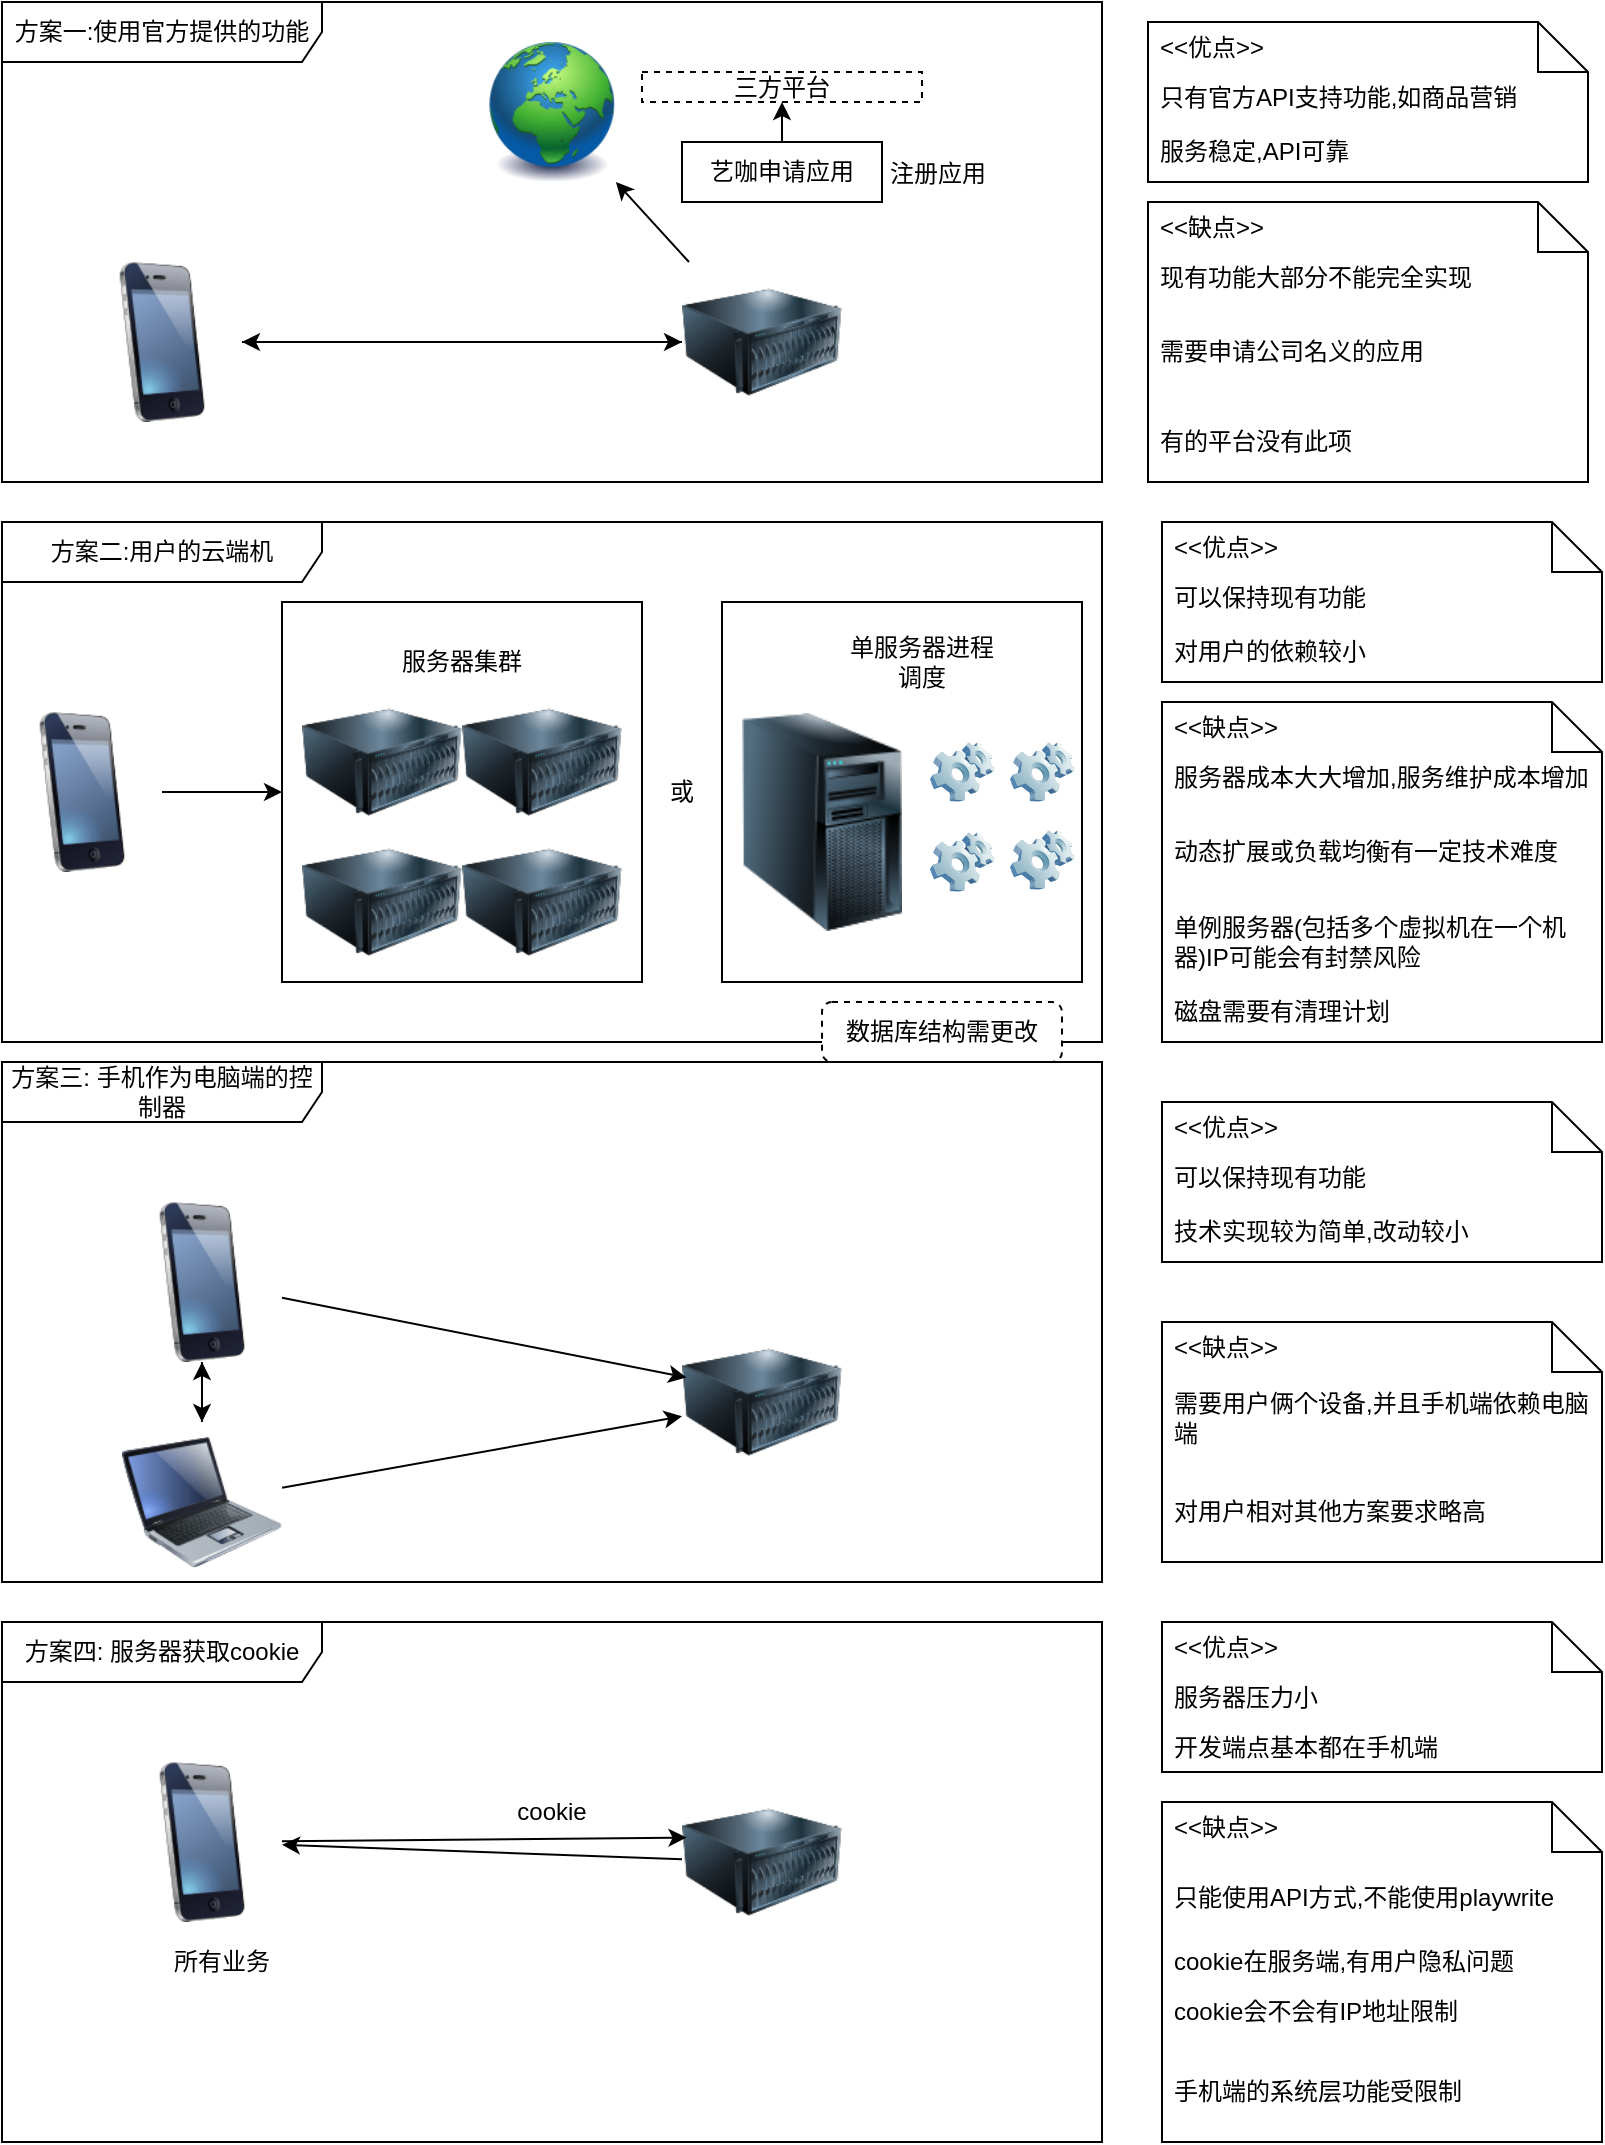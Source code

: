 <mxfile>
    <diagram id="vgJGdJTPr_Vq3iFxMCnF" name="第 1 页">
        <mxGraphModel dx="1421" dy="895" grid="1" gridSize="10" guides="1" tooltips="1" connect="1" arrows="1" fold="1" page="1" pageScale="1" pageWidth="1654" pageHeight="1169" math="0" shadow="0">
            <root>
                <mxCell id="0"/>
                <mxCell id="1" parent="0"/>
                <mxCell id="2" value="方案一:使用官方提供的功能" style="shape=umlFrame;whiteSpace=wrap;html=1;pointerEvents=0;recursiveResize=0;container=1;collapsible=0;width=160;" parent="1" vertex="1">
                    <mxGeometry x="17" y="10" width="550" height="240" as="geometry"/>
                </mxCell>
                <mxCell id="48" style="edgeStyle=none;html=1;" parent="2" source="3" target="4" edge="1">
                    <mxGeometry relative="1" as="geometry"/>
                </mxCell>
                <mxCell id="3" value="" style="image;html=1;image=img/lib/clip_art/telecommunication/iPhone_128x128.png" parent="2" vertex="1">
                    <mxGeometry x="40" y="130" width="80" height="80" as="geometry"/>
                </mxCell>
                <mxCell id="49" style="edgeStyle=none;html=1;" parent="2" source="4" target="3" edge="1">
                    <mxGeometry relative="1" as="geometry"/>
                </mxCell>
                <mxCell id="51" style="edgeStyle=none;html=1;" parent="2" source="4" target="5" edge="1">
                    <mxGeometry relative="1" as="geometry"/>
                </mxCell>
                <mxCell id="4" value="" style="image;html=1;image=img/lib/clip_art/computers/Server_128x128.png" parent="2" vertex="1">
                    <mxGeometry x="340" y="130" width="80" height="80" as="geometry"/>
                </mxCell>
                <mxCell id="5" value="" style="image;html=1;image=img/lib/clip_art/general/Earth_globe_128x128.png" parent="2" vertex="1">
                    <mxGeometry x="242.5" y="20" width="65" height="70" as="geometry"/>
                </mxCell>
                <mxCell id="43" value="三方平台" style="fontStyle=0;dashed=1;html=1;whiteSpace=wrap;" parent="2" vertex="1">
                    <mxGeometry x="320" y="35" width="140" height="15" as="geometry"/>
                </mxCell>
                <mxCell id="46" value="" style="edgeStyle=none;html=1;" parent="2" source="45" target="43" edge="1">
                    <mxGeometry relative="1" as="geometry"/>
                </mxCell>
                <mxCell id="45" value="注册应用" style="fontStyle=0;labelPosition=right;verticalLabelPosition=middle;align=left;verticalAlign=middle;spacingLeft=2;" parent="2" vertex="1">
                    <mxGeometry x="340" y="70" width="100" height="30" as="geometry"/>
                </mxCell>
                <mxCell id="50" value="艺咖申请应用" style="text;html=1;align=center;verticalAlign=middle;whiteSpace=wrap;rounded=0;" parent="2" vertex="1">
                    <mxGeometry x="350" y="70" width="80" height="30" as="geometry"/>
                </mxCell>
                <mxCell id="10" value="方案二:用户的云端机" style="shape=umlFrame;whiteSpace=wrap;html=1;pointerEvents=0;recursiveResize=0;container=1;collapsible=0;width=160;" parent="1" vertex="1">
                    <mxGeometry x="17" y="270" width="550" height="260" as="geometry"/>
                </mxCell>
                <mxCell id="67" style="edgeStyle=none;html=1;" parent="10" source="11" target="53" edge="1">
                    <mxGeometry relative="1" as="geometry"/>
                </mxCell>
                <mxCell id="11" value="" style="image;html=1;image=img/lib/clip_art/telecommunication/iPhone_128x128.png" parent="10" vertex="1">
                    <mxGeometry y="95" width="80" height="80" as="geometry"/>
                </mxCell>
                <mxCell id="53" value="" style="rounded=0;whiteSpace=wrap;html=1;" parent="10" vertex="1">
                    <mxGeometry x="140" y="40" width="180" height="190" as="geometry"/>
                </mxCell>
                <mxCell id="12" value="" style="image;html=1;image=img/lib/clip_art/computers/Server_128x128.png" parent="10" vertex="1">
                    <mxGeometry x="150" y="80" width="80" height="80" as="geometry"/>
                </mxCell>
                <mxCell id="18" value="" style="image;html=1;image=img/lib/clip_art/computers/Server_128x128.png" parent="10" vertex="1">
                    <mxGeometry x="230" y="80" width="80" height="80" as="geometry"/>
                </mxCell>
                <mxCell id="19" value="" style="image;html=1;image=img/lib/clip_art/computers/Server_128x128.png" parent="10" vertex="1">
                    <mxGeometry x="150" y="150" width="80" height="80" as="geometry"/>
                </mxCell>
                <mxCell id="20" value="" style="image;html=1;image=img/lib/clip_art/computers/Server_128x128.png" parent="10" vertex="1">
                    <mxGeometry x="230" y="150" width="80" height="80" as="geometry"/>
                </mxCell>
                <mxCell id="64" value="" style="rounded=0;whiteSpace=wrap;html=1;" parent="10" vertex="1">
                    <mxGeometry x="360" y="40" width="180" height="190" as="geometry"/>
                </mxCell>
                <mxCell id="21" value="" style="image;html=1;image=img/lib/clip_art/computers/Server_Tower_128x128.png" parent="10" vertex="1">
                    <mxGeometry x="370" y="40" width="80" height="220" as="geometry"/>
                </mxCell>
                <mxCell id="54" value="服务器集群" style="text;html=1;align=center;verticalAlign=middle;whiteSpace=wrap;rounded=0;" parent="10" vertex="1">
                    <mxGeometry x="190" y="55" width="80" height="30" as="geometry"/>
                </mxCell>
                <mxCell id="59" value="" style="image;html=1;image=img/lib/clip_art/computers/Software_128x128.png" parent="10" vertex="1">
                    <mxGeometry x="460" y="110" width="40" height="30" as="geometry"/>
                </mxCell>
                <mxCell id="62" value="" style="image;html=1;image=img/lib/clip_art/computers/Software_128x128.png" parent="10" vertex="1">
                    <mxGeometry x="460" y="155" width="40" height="30" as="geometry"/>
                </mxCell>
                <mxCell id="61" value="" style="image;html=1;image=img/lib/clip_art/computers/Software_128x128.png" parent="10" vertex="1">
                    <mxGeometry x="500" y="110" width="40" height="30" as="geometry"/>
                </mxCell>
                <mxCell id="60" value="" style="image;html=1;image=img/lib/clip_art/computers/Software_128x128.png" parent="10" vertex="1">
                    <mxGeometry x="500" y="154" width="40" height="30" as="geometry"/>
                </mxCell>
                <mxCell id="63" value="或" style="text;html=1;align=center;verticalAlign=middle;whiteSpace=wrap;rounded=0;" parent="10" vertex="1">
                    <mxGeometry x="310" y="120" width="60" height="30" as="geometry"/>
                </mxCell>
                <mxCell id="65" value="单服务器进程调度" style="text;html=1;align=center;verticalAlign=middle;whiteSpace=wrap;rounded=0;" parent="10" vertex="1">
                    <mxGeometry x="420" y="55" width="80" height="30" as="geometry"/>
                </mxCell>
                <mxCell id="66" value="数据库结构需更改" style="html=1;align=center;verticalAlign=middle;rounded=1;absoluteArcSize=1;arcSize=10;dashed=1;whiteSpace=wrap;" parent="10" vertex="1">
                    <mxGeometry x="410" y="240" width="120" height="30" as="geometry"/>
                </mxCell>
                <mxCell id="14" value="方案三: 手机作为电脑端的控制器" style="shape=umlFrame;whiteSpace=wrap;html=1;pointerEvents=0;recursiveResize=0;container=1;collapsible=0;width=160;" parent="1" vertex="1">
                    <mxGeometry x="17" y="540" width="550" height="260" as="geometry"/>
                </mxCell>
                <mxCell id="90" style="edgeStyle=none;html=1;" parent="14" source="15" target="22" edge="1">
                    <mxGeometry relative="1" as="geometry"/>
                </mxCell>
                <mxCell id="15" value="" style="image;html=1;image=img/lib/clip_art/telecommunication/iPhone_128x128.png" parent="14" vertex="1">
                    <mxGeometry x="60" y="70" width="80" height="80" as="geometry"/>
                </mxCell>
                <mxCell id="16" value="" style="image;html=1;image=img/lib/clip_art/computers/Server_128x128.png" parent="14" vertex="1">
                    <mxGeometry x="340" y="130" width="80" height="80" as="geometry"/>
                </mxCell>
                <mxCell id="88" style="edgeStyle=none;html=1;" parent="14" source="22" target="16" edge="1">
                    <mxGeometry relative="1" as="geometry"/>
                </mxCell>
                <mxCell id="89" style="edgeStyle=none;html=1;" parent="14" source="22" target="15" edge="1">
                    <mxGeometry relative="1" as="geometry"/>
                </mxCell>
                <mxCell id="22" value="" style="image;html=1;image=img/lib/clip_art/computers/Laptop_128x128.png" parent="14" vertex="1">
                    <mxGeometry x="60" y="180" width="80" height="80" as="geometry"/>
                </mxCell>
                <mxCell id="87" style="edgeStyle=none;html=1;entryX=0.028;entryY=0.347;entryDx=0;entryDy=0;entryPerimeter=0;" parent="14" source="15" target="16" edge="1">
                    <mxGeometry relative="1" as="geometry"/>
                </mxCell>
                <mxCell id="32" value="" style="shape=note2;size=25;childLayout=stackLayout;horizontalStack=0;resizeParent=1;resizeParentMax=0;resizeLast=0;collapsible=0;marginBottom=0;html=1;container=1;" parent="1" vertex="1">
                    <mxGeometry x="590" y="20" width="220" height="80" as="geometry"/>
                </mxCell>
                <mxCell id="33" value="&amp;lt;&amp;lt;优点&amp;gt;&amp;gt;" style="text;html=1;strokeColor=none;fillColor=none;align=left;verticalAlign=middle;spacingLeft=4;spacingRight=4;overflow=hidden;rotatable=0;points=[[0,0.5],[1,0.5]];portConstraint=eastwest;whiteSpace=wrap;" parent="32" vertex="1">
                    <mxGeometry width="220" height="25" as="geometry"/>
                </mxCell>
                <mxCell id="34" value="只有官方API支持功能,如商品营销" style="text;html=1;strokeColor=none;fillColor=none;align=left;verticalAlign=middle;spacingLeft=4;spacingRight=4;overflow=hidden;rotatable=0;points=[[0,0.5],[1,0.5]];portConstraint=eastwest;whiteSpace=wrap;" parent="32" vertex="1">
                    <mxGeometry y="25" width="220" height="25" as="geometry"/>
                </mxCell>
                <mxCell id="35" value="服务稳定,API可靠" style="text;html=1;strokeColor=none;fillColor=none;align=left;verticalAlign=middle;spacingLeft=4;spacingRight=4;overflow=hidden;rotatable=0;points=[[0,0.5],[1,0.5]];portConstraint=eastwest;whiteSpace=wrap;" parent="32" vertex="1">
                    <mxGeometry y="50" width="220" height="30" as="geometry"/>
                </mxCell>
                <mxCell id="37" value="" style="shape=note2;size=25;childLayout=stackLayout;horizontalStack=0;resizeParent=1;resizeParentMax=0;resizeLast=0;collapsible=0;marginBottom=0;html=1;container=1;" parent="1" vertex="1">
                    <mxGeometry x="590" y="110" width="220" height="140" as="geometry"/>
                </mxCell>
                <mxCell id="38" value="&amp;lt;&amp;lt;缺点&amp;gt;&amp;gt;" style="text;html=1;strokeColor=none;fillColor=none;align=left;verticalAlign=middle;spacingLeft=4;spacingRight=4;overflow=hidden;rotatable=0;points=[[0,0.5],[1,0.5]];portConstraint=eastwest;whiteSpace=wrap;" parent="37" vertex="1">
                    <mxGeometry width="220" height="25" as="geometry"/>
                </mxCell>
                <mxCell id="39" value="现有功能大部分不能完全实现" style="text;html=1;strokeColor=none;fillColor=none;align=left;verticalAlign=middle;spacingLeft=4;spacingRight=4;overflow=hidden;rotatable=0;points=[[0,0.5],[1,0.5]];portConstraint=eastwest;whiteSpace=wrap;" parent="37" vertex="1">
                    <mxGeometry y="25" width="220" height="25" as="geometry"/>
                </mxCell>
                <mxCell id="40" value="需要申请公司名义的应用" style="text;html=1;strokeColor=none;fillColor=none;align=left;verticalAlign=middle;spacingLeft=4;spacingRight=4;overflow=hidden;rotatable=0;points=[[0,0.5],[1,0.5]];portConstraint=eastwest;whiteSpace=wrap;" parent="37" vertex="1">
                    <mxGeometry y="50" width="220" height="50" as="geometry"/>
                </mxCell>
                <mxCell id="42" value="有的平台没有此项" style="text;html=1;strokeColor=none;fillColor=none;align=left;verticalAlign=middle;spacingLeft=4;spacingRight=4;overflow=hidden;rotatable=0;points=[[0,0.5],[1,0.5]];portConstraint=eastwest;whiteSpace=wrap;" parent="37" vertex="1">
                    <mxGeometry y="100" width="220" height="40" as="geometry"/>
                </mxCell>
                <mxCell id="68" value="" style="shape=note2;size=25;childLayout=stackLayout;horizontalStack=0;resizeParent=1;resizeParentMax=0;resizeLast=0;collapsible=0;marginBottom=0;html=1;container=1;" parent="1" vertex="1">
                    <mxGeometry x="597" y="270" width="220" height="80" as="geometry"/>
                </mxCell>
                <mxCell id="69" value="&amp;lt;&amp;lt;优点&amp;gt;&amp;gt;" style="text;html=1;strokeColor=none;fillColor=none;align=left;verticalAlign=middle;spacingLeft=4;spacingRight=4;overflow=hidden;rotatable=0;points=[[0,0.5],[1,0.5]];portConstraint=eastwest;whiteSpace=wrap;" parent="68" vertex="1">
                    <mxGeometry width="220" height="25" as="geometry"/>
                </mxCell>
                <mxCell id="70" value="可以保持现有功能" style="text;html=1;strokeColor=none;fillColor=none;align=left;verticalAlign=middle;spacingLeft=4;spacingRight=4;overflow=hidden;rotatable=0;points=[[0,0.5],[1,0.5]];portConstraint=eastwest;whiteSpace=wrap;" parent="68" vertex="1">
                    <mxGeometry y="25" width="220" height="25" as="geometry"/>
                </mxCell>
                <mxCell id="71" value="对用户的依赖较小" style="text;html=1;strokeColor=none;fillColor=none;align=left;verticalAlign=middle;spacingLeft=4;spacingRight=4;overflow=hidden;rotatable=0;points=[[0,0.5],[1,0.5]];portConstraint=eastwest;whiteSpace=wrap;" parent="68" vertex="1">
                    <mxGeometry y="50" width="220" height="30" as="geometry"/>
                </mxCell>
                <mxCell id="72" value="" style="shape=note2;size=25;childLayout=stackLayout;horizontalStack=0;resizeParent=1;resizeParentMax=0;resizeLast=0;collapsible=0;marginBottom=0;html=1;container=1;" parent="1" vertex="1">
                    <mxGeometry x="597" y="360" width="220" height="170" as="geometry"/>
                </mxCell>
                <mxCell id="73" value="&amp;lt;&amp;lt;缺点&amp;gt;&amp;gt;" style="text;html=1;strokeColor=none;fillColor=none;align=left;verticalAlign=middle;spacingLeft=4;spacingRight=4;overflow=hidden;rotatable=0;points=[[0,0.5],[1,0.5]];portConstraint=eastwest;whiteSpace=wrap;" parent="72" vertex="1">
                    <mxGeometry width="220" height="25" as="geometry"/>
                </mxCell>
                <mxCell id="74" value="服务器成本大大增加,服务维护成本增加" style="text;html=1;strokeColor=none;fillColor=none;align=left;verticalAlign=middle;spacingLeft=4;spacingRight=4;overflow=hidden;rotatable=0;points=[[0,0.5],[1,0.5]];portConstraint=eastwest;whiteSpace=wrap;" parent="72" vertex="1">
                    <mxGeometry y="25" width="220" height="25" as="geometry"/>
                </mxCell>
                <mxCell id="75" value="动态扩展或负载均衡有一定技术难度" style="text;html=1;strokeColor=none;fillColor=none;align=left;verticalAlign=middle;spacingLeft=4;spacingRight=4;overflow=hidden;rotatable=0;points=[[0,0.5],[1,0.5]];portConstraint=eastwest;whiteSpace=wrap;" parent="72" vertex="1">
                    <mxGeometry y="50" width="220" height="50" as="geometry"/>
                </mxCell>
                <mxCell id="76" value="单例服务器(包括多个虚拟机在一个机器)IP可能会有封禁风险" style="text;html=1;strokeColor=none;fillColor=none;align=left;verticalAlign=middle;spacingLeft=4;spacingRight=4;overflow=hidden;rotatable=0;points=[[0,0.5],[1,0.5]];portConstraint=eastwest;whiteSpace=wrap;" parent="72" vertex="1">
                    <mxGeometry y="100" width="220" height="40" as="geometry"/>
                </mxCell>
                <mxCell id="77" value="磁盘需要有清理计划" style="text;html=1;strokeColor=none;fillColor=none;align=left;verticalAlign=middle;spacingLeft=4;spacingRight=4;overflow=hidden;rotatable=0;points=[[0,0.5],[1,0.5]];portConstraint=eastwest;whiteSpace=wrap;" parent="72" vertex="1">
                    <mxGeometry y="140" width="220" height="30" as="geometry"/>
                </mxCell>
                <mxCell id="78" value="" style="shape=note2;size=25;childLayout=stackLayout;horizontalStack=0;resizeParent=1;resizeParentMax=0;resizeLast=0;collapsible=0;marginBottom=0;html=1;container=1;" parent="1" vertex="1">
                    <mxGeometry x="597" y="560" width="220" height="80" as="geometry"/>
                </mxCell>
                <mxCell id="79" value="&amp;lt;&amp;lt;优点&amp;gt;&amp;gt;" style="text;html=1;strokeColor=none;fillColor=none;align=left;verticalAlign=middle;spacingLeft=4;spacingRight=4;overflow=hidden;rotatable=0;points=[[0,0.5],[1,0.5]];portConstraint=eastwest;whiteSpace=wrap;" parent="78" vertex="1">
                    <mxGeometry width="220" height="25" as="geometry"/>
                </mxCell>
                <mxCell id="80" value="可以保持现有功能" style="text;html=1;strokeColor=none;fillColor=none;align=left;verticalAlign=middle;spacingLeft=4;spacingRight=4;overflow=hidden;rotatable=0;points=[[0,0.5],[1,0.5]];portConstraint=eastwest;whiteSpace=wrap;" parent="78" vertex="1">
                    <mxGeometry y="25" width="220" height="25" as="geometry"/>
                </mxCell>
                <mxCell id="81" value="技术实现较为简单,改动较小" style="text;html=1;strokeColor=none;fillColor=none;align=left;verticalAlign=middle;spacingLeft=4;spacingRight=4;overflow=hidden;rotatable=0;points=[[0,0.5],[1,0.5]];portConstraint=eastwest;whiteSpace=wrap;" parent="78" vertex="1">
                    <mxGeometry y="50" width="220" height="30" as="geometry"/>
                </mxCell>
                <mxCell id="82" value="" style="shape=note2;size=25;childLayout=stackLayout;horizontalStack=0;resizeParent=1;resizeParentMax=0;resizeLast=0;collapsible=0;marginBottom=0;html=1;container=1;" parent="1" vertex="1">
                    <mxGeometry x="597" y="670" width="220" height="120" as="geometry"/>
                </mxCell>
                <mxCell id="83" value="&amp;lt;&amp;lt;缺点&amp;gt;&amp;gt;" style="text;html=1;strokeColor=none;fillColor=none;align=left;verticalAlign=middle;spacingLeft=4;spacingRight=4;overflow=hidden;rotatable=0;points=[[0,0.5],[1,0.5]];portConstraint=eastwest;whiteSpace=wrap;" parent="82" vertex="1">
                    <mxGeometry width="220" height="25" as="geometry"/>
                </mxCell>
                <mxCell id="84" value="需要用户俩个设备,并且手机端依赖电脑端" style="text;html=1;strokeColor=none;fillColor=none;align=left;verticalAlign=middle;spacingLeft=4;spacingRight=4;overflow=hidden;rotatable=0;points=[[0,0.5],[1,0.5]];portConstraint=eastwest;whiteSpace=wrap;" parent="82" vertex="1">
                    <mxGeometry y="25" width="220" height="45" as="geometry"/>
                </mxCell>
                <mxCell id="85" value="对用户相对其他方案要求略高" style="text;html=1;strokeColor=none;fillColor=none;align=left;verticalAlign=middle;spacingLeft=4;spacingRight=4;overflow=hidden;rotatable=0;points=[[0,0.5],[1,0.5]];portConstraint=eastwest;whiteSpace=wrap;" parent="82" vertex="1">
                    <mxGeometry y="70" width="220" height="50" as="geometry"/>
                </mxCell>
                <mxCell id="92" value="方案四: 服务器获取cookie" style="shape=umlFrame;whiteSpace=wrap;html=1;pointerEvents=0;recursiveResize=0;container=1;collapsible=0;width=160;" vertex="1" parent="1">
                    <mxGeometry x="17" y="820" width="550" height="260" as="geometry"/>
                </mxCell>
                <mxCell id="94" value="" style="image;html=1;image=img/lib/clip_art/telecommunication/iPhone_128x128.png" vertex="1" parent="92">
                    <mxGeometry x="60" y="70" width="80" height="80" as="geometry"/>
                </mxCell>
                <mxCell id="109" style="edgeStyle=none;html=1;" edge="1" parent="92" source="95" target="94">
                    <mxGeometry relative="1" as="geometry"/>
                </mxCell>
                <mxCell id="95" value="" style="image;html=1;image=img/lib/clip_art/computers/Server_128x128.png" vertex="1" parent="92">
                    <mxGeometry x="340" y="80" width="80" height="80" as="geometry"/>
                </mxCell>
                <mxCell id="99" style="edgeStyle=none;html=1;entryX=0.028;entryY=0.347;entryDx=0;entryDy=0;entryPerimeter=0;" edge="1" parent="92" source="94" target="95">
                    <mxGeometry relative="1" as="geometry"/>
                </mxCell>
                <mxCell id="110" value="cookie" style="text;html=1;align=center;verticalAlign=middle;whiteSpace=wrap;rounded=0;" vertex="1" parent="92">
                    <mxGeometry x="245" y="80" width="60" height="30" as="geometry"/>
                </mxCell>
                <mxCell id="111" value="所有业务" style="text;html=1;align=center;verticalAlign=middle;whiteSpace=wrap;rounded=0;" vertex="1" parent="92">
                    <mxGeometry x="80" y="155" width="60" height="30" as="geometry"/>
                </mxCell>
                <mxCell id="100" value="" style="shape=note2;size=25;childLayout=stackLayout;horizontalStack=0;resizeParent=1;resizeParentMax=0;resizeLast=0;collapsible=0;marginBottom=0;html=1;container=1;" vertex="1" parent="1">
                    <mxGeometry x="597" y="820" width="220" height="75" as="geometry"/>
                </mxCell>
                <mxCell id="101" value="&amp;lt;&amp;lt;优点&amp;gt;&amp;gt;" style="text;html=1;strokeColor=none;fillColor=none;align=left;verticalAlign=middle;spacingLeft=4;spacingRight=4;overflow=hidden;rotatable=0;points=[[0,0.5],[1,0.5]];portConstraint=eastwest;whiteSpace=wrap;" vertex="1" parent="100">
                    <mxGeometry width="220" height="25" as="geometry"/>
                </mxCell>
                <mxCell id="102" value="服务器压力小" style="text;html=1;strokeColor=none;fillColor=none;align=left;verticalAlign=middle;spacingLeft=4;spacingRight=4;overflow=hidden;rotatable=0;points=[[0,0.5],[1,0.5]];portConstraint=eastwest;whiteSpace=wrap;" vertex="1" parent="100">
                    <mxGeometry y="25" width="220" height="25" as="geometry"/>
                </mxCell>
                <mxCell id="113" value="开发端点基本都在手机端" style="text;html=1;strokeColor=none;fillColor=none;align=left;verticalAlign=middle;spacingLeft=4;spacingRight=4;overflow=hidden;rotatable=0;points=[[0,0.5],[1,0.5]];portConstraint=eastwest;whiteSpace=wrap;" vertex="1" parent="100">
                    <mxGeometry y="50" width="220" height="25" as="geometry"/>
                </mxCell>
                <mxCell id="104" value="" style="shape=note2;size=25;childLayout=stackLayout;horizontalStack=0;resizeParent=1;resizeParentMax=0;resizeLast=0;collapsible=0;marginBottom=0;html=1;container=1;" vertex="1" parent="1">
                    <mxGeometry x="597" y="910" width="220" height="170" as="geometry"/>
                </mxCell>
                <mxCell id="105" value="&amp;lt;&amp;lt;缺点&amp;gt;&amp;gt;" style="text;html=1;strokeColor=none;fillColor=none;align=left;verticalAlign=middle;spacingLeft=4;spacingRight=4;overflow=hidden;rotatable=0;points=[[0,0.5],[1,0.5]];portConstraint=eastwest;whiteSpace=wrap;" vertex="1" parent="104">
                    <mxGeometry width="220" height="25" as="geometry"/>
                </mxCell>
                <mxCell id="106" value="只能使用API方式,不能使用playwrite" style="text;html=1;strokeColor=none;fillColor=none;align=left;verticalAlign=middle;spacingLeft=4;spacingRight=4;overflow=hidden;rotatable=0;points=[[0,0.5],[1,0.5]];portConstraint=eastwest;whiteSpace=wrap;" vertex="1" parent="104">
                    <mxGeometry y="25" width="220" height="45" as="geometry"/>
                </mxCell>
                <mxCell id="107" value="cookie在服务端,有用户隐私问题" style="text;html=1;strokeColor=none;fillColor=none;align=left;verticalAlign=middle;spacingLeft=4;spacingRight=4;overflow=hidden;rotatable=0;points=[[0,0.5],[1,0.5]];portConstraint=eastwest;whiteSpace=wrap;" vertex="1" parent="104">
                    <mxGeometry y="70" width="220" height="20" as="geometry"/>
                </mxCell>
                <mxCell id="112" value="cookie会不会有IP地址限制" style="text;html=1;strokeColor=none;fillColor=none;align=left;verticalAlign=middle;spacingLeft=4;spacingRight=4;overflow=hidden;rotatable=0;points=[[0,0.5],[1,0.5]];portConstraint=eastwest;whiteSpace=wrap;" vertex="1" parent="104">
                    <mxGeometry y="90" width="220" height="30" as="geometry"/>
                </mxCell>
                <mxCell id="114" value="手机端的系统层功能受限制" style="text;html=1;strokeColor=none;fillColor=none;align=left;verticalAlign=middle;spacingLeft=4;spacingRight=4;overflow=hidden;rotatable=0;points=[[0,0.5],[1,0.5]];portConstraint=eastwest;whiteSpace=wrap;" vertex="1" parent="104">
                    <mxGeometry y="120" width="220" height="50" as="geometry"/>
                </mxCell>
            </root>
        </mxGraphModel>
    </diagram>
</mxfile>